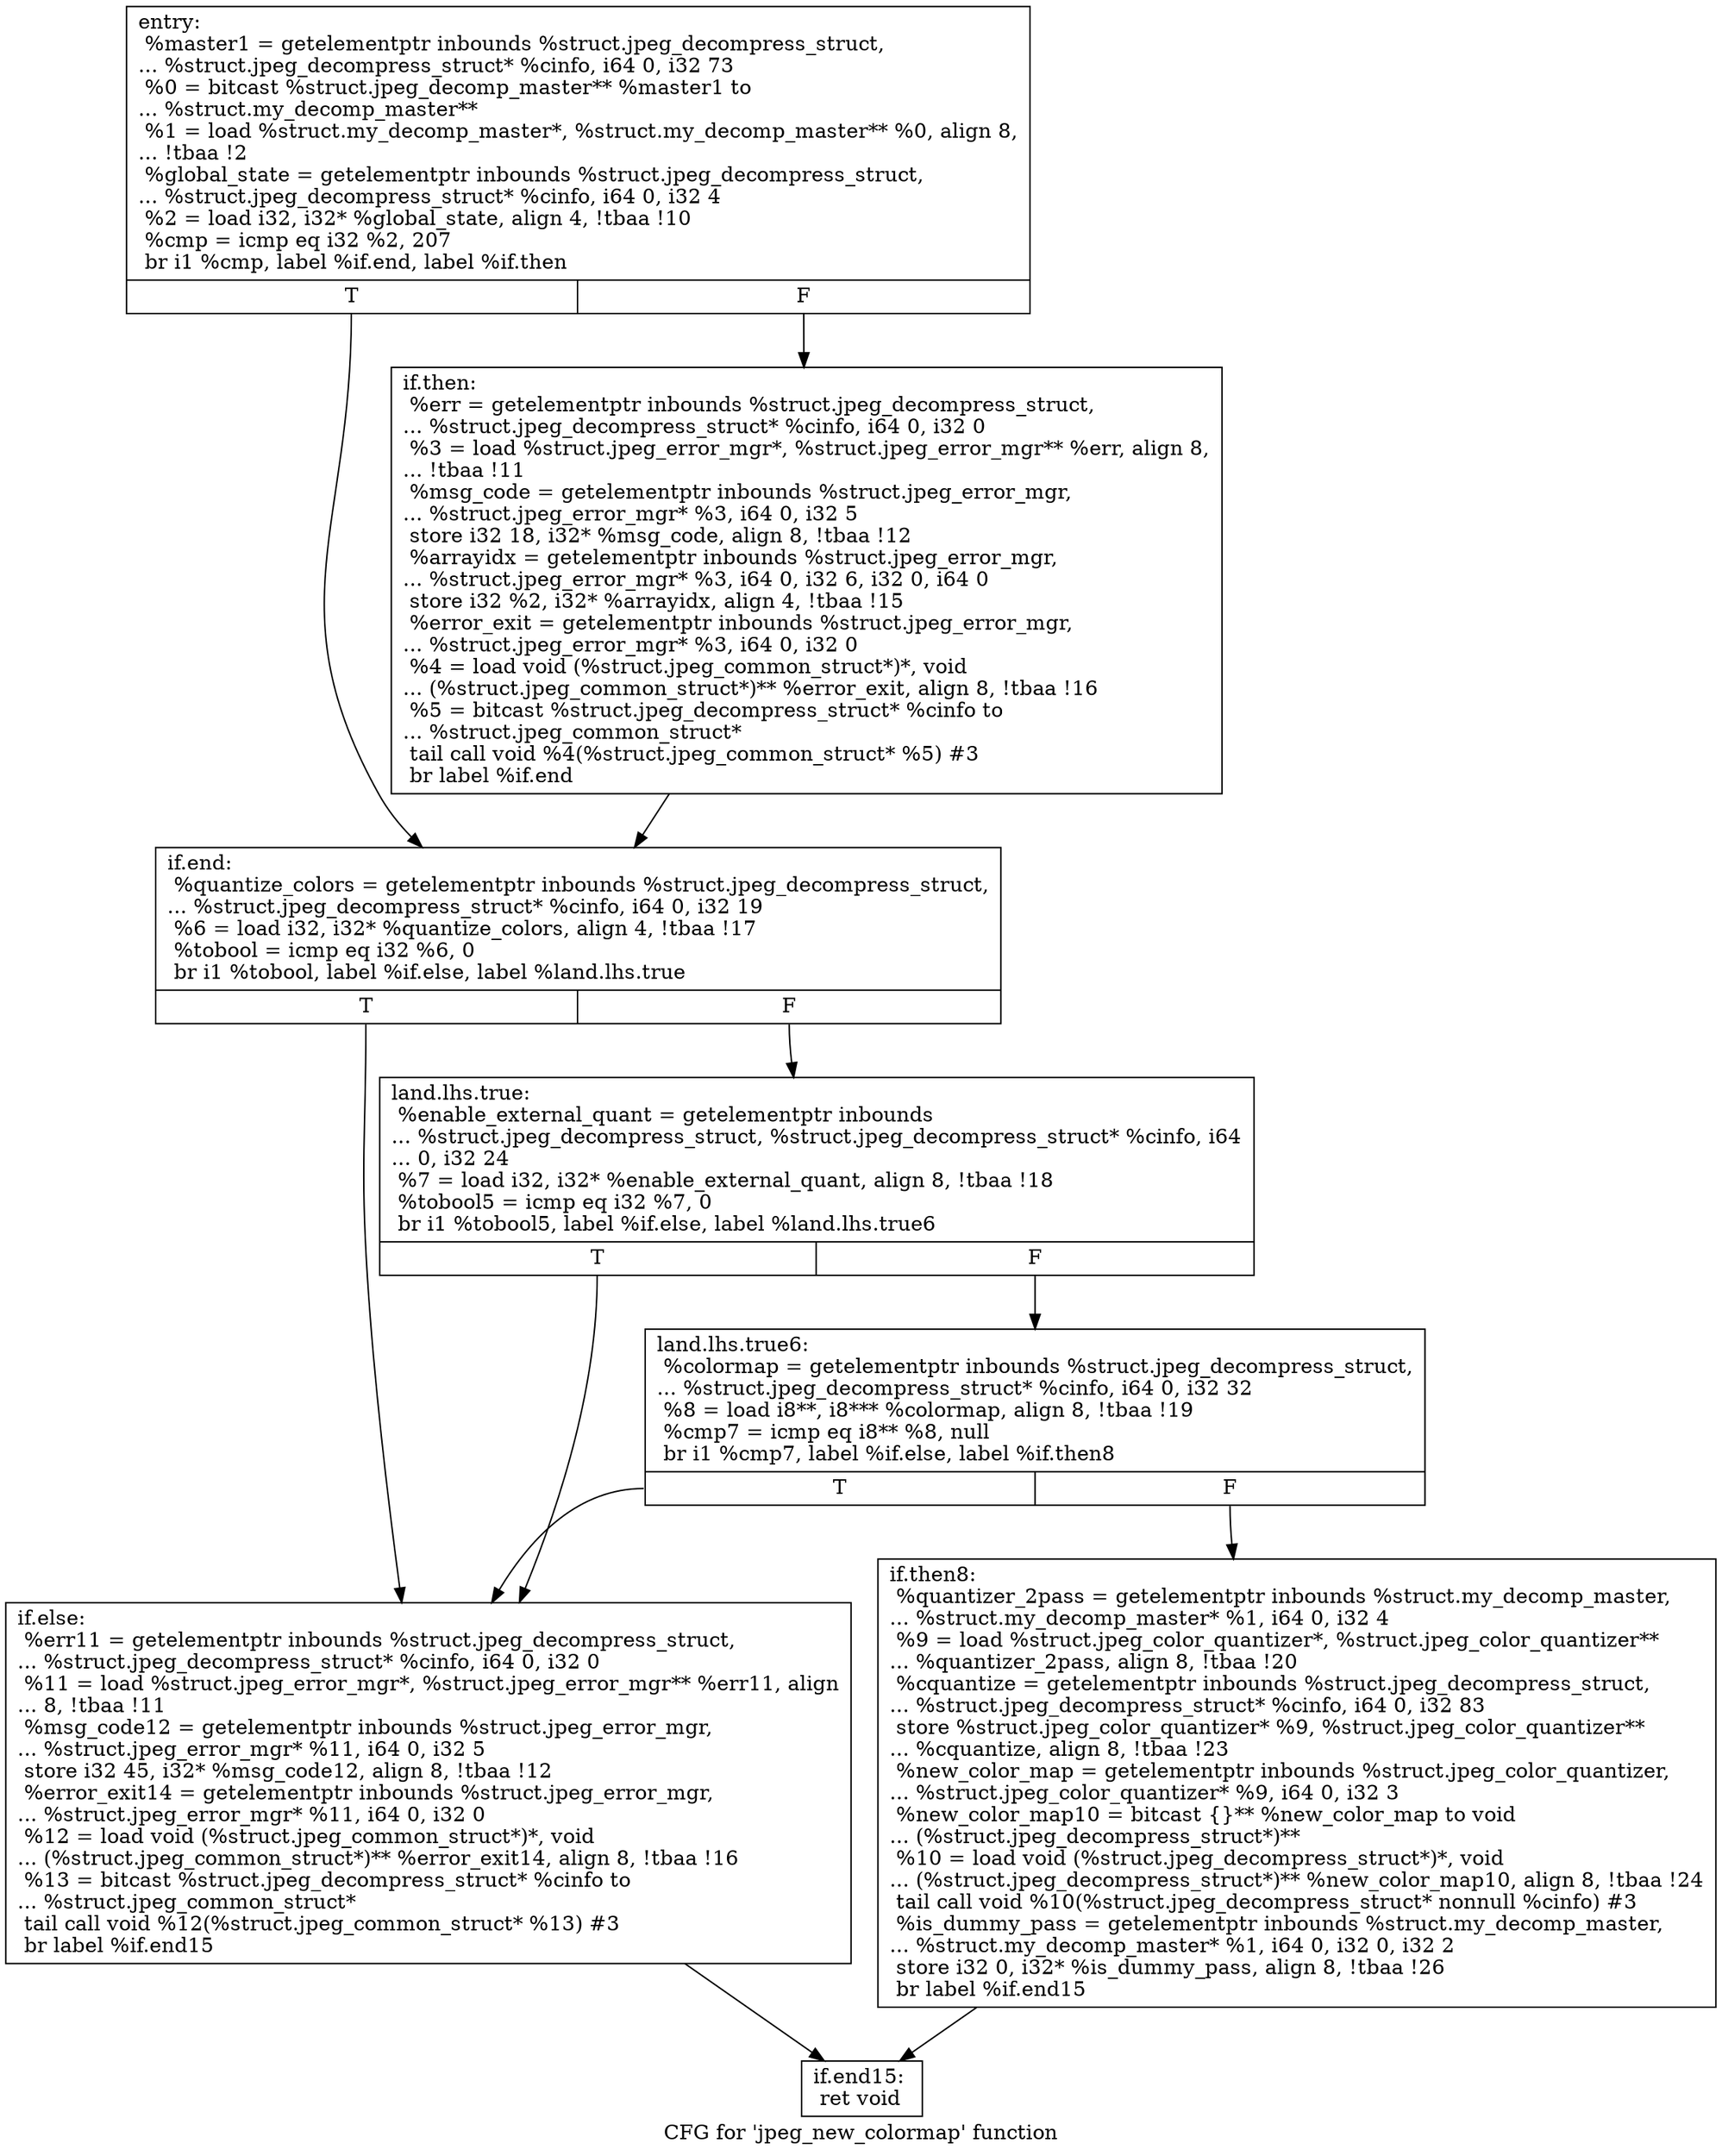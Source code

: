 digraph "CFG for 'jpeg_new_colormap' function" {
	label="CFG for 'jpeg_new_colormap' function";

	Node0x610e1c0 [shape=record,label="{entry:\l  %master1 = getelementptr inbounds %struct.jpeg_decompress_struct,\l... %struct.jpeg_decompress_struct* %cinfo, i64 0, i32 73\l  %0 = bitcast %struct.jpeg_decomp_master** %master1 to\l... %struct.my_decomp_master**\l  %1 = load %struct.my_decomp_master*, %struct.my_decomp_master** %0, align 8,\l... !tbaa !2\l  %global_state = getelementptr inbounds %struct.jpeg_decompress_struct,\l... %struct.jpeg_decompress_struct* %cinfo, i64 0, i32 4\l  %2 = load i32, i32* %global_state, align 4, !tbaa !10\l  %cmp = icmp eq i32 %2, 207\l  br i1 %cmp, label %if.end, label %if.then\l|{<s0>T|<s1>F}}"];
	Node0x610e1c0:s0 -> Node0x610f040;
	Node0x610e1c0:s1 -> Node0x610f110;
	Node0x610f110 [shape=record,label="{if.then:                                          \l  %err = getelementptr inbounds %struct.jpeg_decompress_struct,\l... %struct.jpeg_decompress_struct* %cinfo, i64 0, i32 0\l  %3 = load %struct.jpeg_error_mgr*, %struct.jpeg_error_mgr** %err, align 8,\l... !tbaa !11\l  %msg_code = getelementptr inbounds %struct.jpeg_error_mgr,\l... %struct.jpeg_error_mgr* %3, i64 0, i32 5\l  store i32 18, i32* %msg_code, align 8, !tbaa !12\l  %arrayidx = getelementptr inbounds %struct.jpeg_error_mgr,\l... %struct.jpeg_error_mgr* %3, i64 0, i32 6, i32 0, i64 0\l  store i32 %2, i32* %arrayidx, align 4, !tbaa !15\l  %error_exit = getelementptr inbounds %struct.jpeg_error_mgr,\l... %struct.jpeg_error_mgr* %3, i64 0, i32 0\l  %4 = load void (%struct.jpeg_common_struct*)*, void\l... (%struct.jpeg_common_struct*)** %error_exit, align 8, !tbaa !16\l  %5 = bitcast %struct.jpeg_decompress_struct* %cinfo to\l... %struct.jpeg_common_struct*\l  tail call void %4(%struct.jpeg_common_struct* %5) #3\l  br label %if.end\l}"];
	Node0x610f110 -> Node0x610f040;
	Node0x610f040 [shape=record,label="{if.end:                                           \l  %quantize_colors = getelementptr inbounds %struct.jpeg_decompress_struct,\l... %struct.jpeg_decompress_struct* %cinfo, i64 0, i32 19\l  %6 = load i32, i32* %quantize_colors, align 4, !tbaa !17\l  %tobool = icmp eq i32 %6, 0\l  br i1 %tobool, label %if.else, label %land.lhs.true\l|{<s0>T|<s1>F}}"];
	Node0x610f040:s0 -> Node0x610d6a0;
	Node0x610f040:s1 -> Node0x6111a40;
	Node0x6111a40 [shape=record,label="{land.lhs.true:                                    \l  %enable_external_quant = getelementptr inbounds\l... %struct.jpeg_decompress_struct, %struct.jpeg_decompress_struct* %cinfo, i64\l... 0, i32 24\l  %7 = load i32, i32* %enable_external_quant, align 8, !tbaa !18\l  %tobool5 = icmp eq i32 %7, 0\l  br i1 %tobool5, label %if.else, label %land.lhs.true6\l|{<s0>T|<s1>F}}"];
	Node0x6111a40:s0 -> Node0x610d6a0;
	Node0x6111a40:s1 -> Node0x6111ef0;
	Node0x6111ef0 [shape=record,label="{land.lhs.true6:                                   \l  %colormap = getelementptr inbounds %struct.jpeg_decompress_struct,\l... %struct.jpeg_decompress_struct* %cinfo, i64 0, i32 32\l  %8 = load i8**, i8*** %colormap, align 8, !tbaa !19\l  %cmp7 = icmp eq i8** %8, null\l  br i1 %cmp7, label %if.else, label %if.then8\l|{<s0>T|<s1>F}}"];
	Node0x6111ef0:s0 -> Node0x610d6a0;
	Node0x6111ef0:s1 -> Node0x6112760;
	Node0x6112760 [shape=record,label="{if.then8:                                         \l  %quantizer_2pass = getelementptr inbounds %struct.my_decomp_master,\l... %struct.my_decomp_master* %1, i64 0, i32 4\l  %9 = load %struct.jpeg_color_quantizer*, %struct.jpeg_color_quantizer**\l... %quantizer_2pass, align 8, !tbaa !20\l  %cquantize = getelementptr inbounds %struct.jpeg_decompress_struct,\l... %struct.jpeg_decompress_struct* %cinfo, i64 0, i32 83\l  store %struct.jpeg_color_quantizer* %9, %struct.jpeg_color_quantizer**\l... %cquantize, align 8, !tbaa !23\l  %new_color_map = getelementptr inbounds %struct.jpeg_color_quantizer,\l... %struct.jpeg_color_quantizer* %9, i64 0, i32 3\l  %new_color_map10 = bitcast \{\}** %new_color_map to void\l... (%struct.jpeg_decompress_struct*)**\l  %10 = load void (%struct.jpeg_decompress_struct*)*, void\l... (%struct.jpeg_decompress_struct*)** %new_color_map10, align 8, !tbaa !24\l  tail call void %10(%struct.jpeg_decompress_struct* nonnull %cinfo) #3\l  %is_dummy_pass = getelementptr inbounds %struct.my_decomp_master,\l... %struct.my_decomp_master* %1, i64 0, i32 0, i32 2\l  store i32 0, i32* %is_dummy_pass, align 8, !tbaa !26\l  br label %if.end15\l}"];
	Node0x6112760 -> Node0x6113620;
	Node0x610d6a0 [shape=record,label="{if.else:                                          \l  %err11 = getelementptr inbounds %struct.jpeg_decompress_struct,\l... %struct.jpeg_decompress_struct* %cinfo, i64 0, i32 0\l  %11 = load %struct.jpeg_error_mgr*, %struct.jpeg_error_mgr** %err11, align\l... 8, !tbaa !11\l  %msg_code12 = getelementptr inbounds %struct.jpeg_error_mgr,\l... %struct.jpeg_error_mgr* %11, i64 0, i32 5\l  store i32 45, i32* %msg_code12, align 8, !tbaa !12\l  %error_exit14 = getelementptr inbounds %struct.jpeg_error_mgr,\l... %struct.jpeg_error_mgr* %11, i64 0, i32 0\l  %12 = load void (%struct.jpeg_common_struct*)*, void\l... (%struct.jpeg_common_struct*)** %error_exit14, align 8, !tbaa !16\l  %13 = bitcast %struct.jpeg_decompress_struct* %cinfo to\l... %struct.jpeg_common_struct*\l  tail call void %12(%struct.jpeg_common_struct* %13) #3\l  br label %if.end15\l}"];
	Node0x610d6a0 -> Node0x6113620;
	Node0x6113620 [shape=record,label="{if.end15:                                         \l  ret void\l}"];
}
